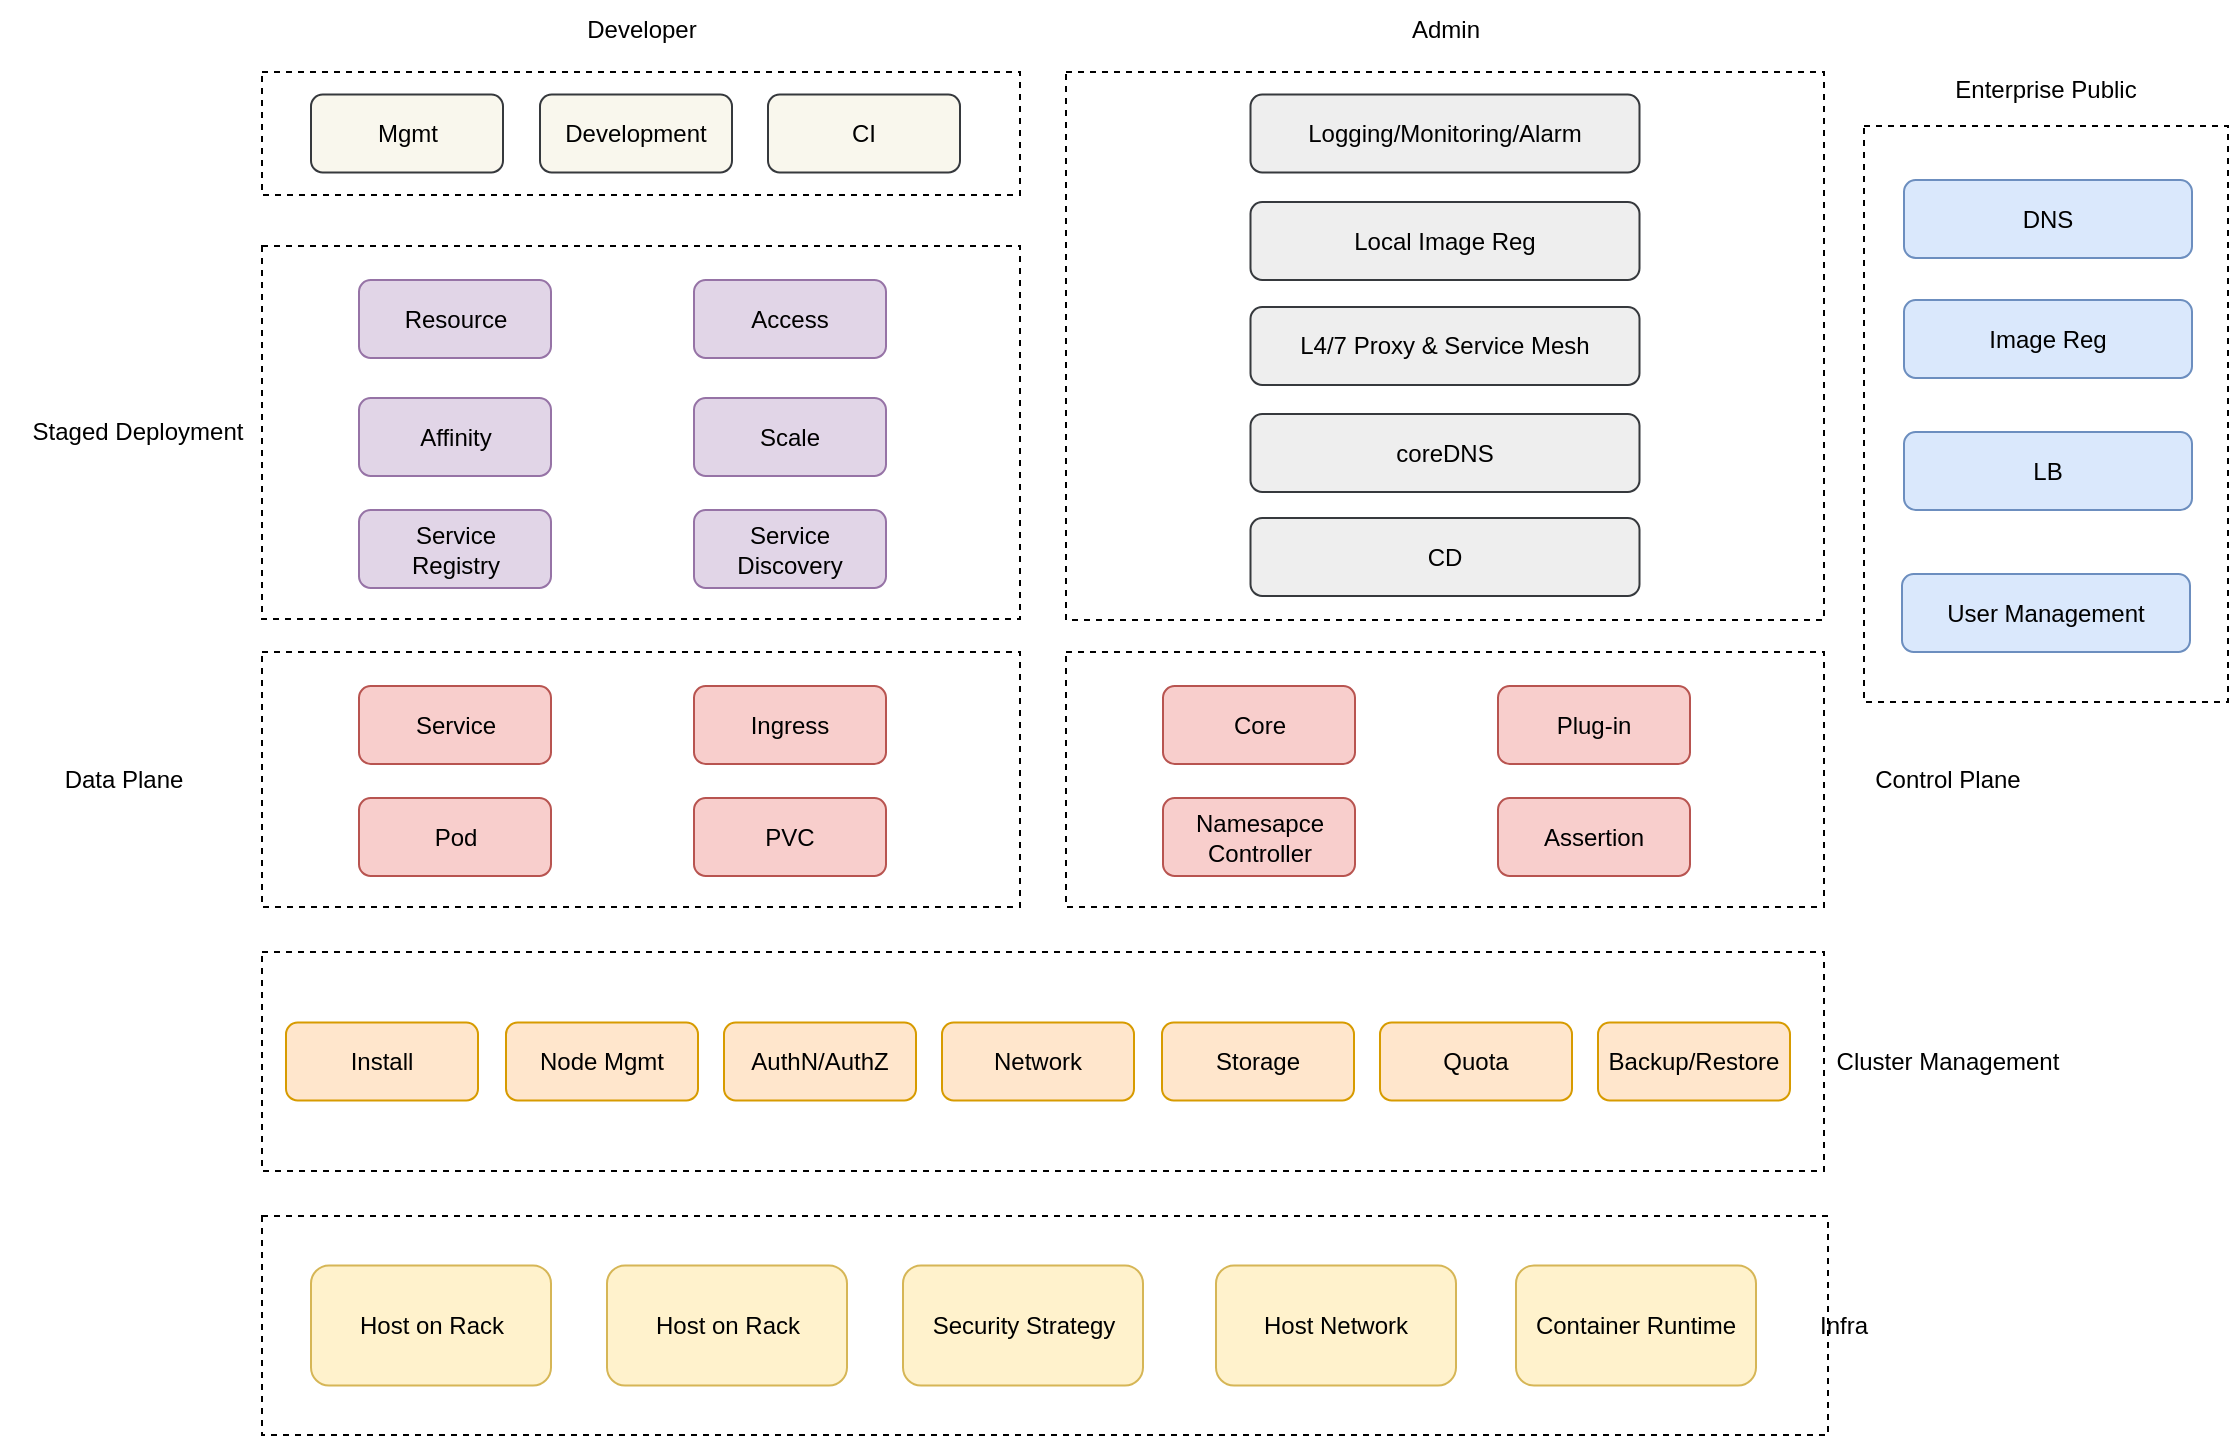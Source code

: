 <mxfile version="21.6.1" type="device">
  <diagram name="Page-1" id="tHZwzgVCG8GDUzsAaxZJ">
    <mxGraphModel dx="1182" dy="690" grid="0" gridSize="10" guides="1" tooltips="1" connect="1" arrows="1" fold="1" page="1" pageScale="1" pageWidth="1169" pageHeight="827" math="0" shadow="0">
      <root>
        <mxCell id="0" />
        <mxCell id="1" parent="0" />
        <mxCell id="zaBdlGVTV5tv4CGl3WiZ-6" value="" style="rounded=0;whiteSpace=wrap;html=1;dashed=1;" vertex="1" parent="1">
          <mxGeometry x="141" y="640" width="783" height="109.5" as="geometry" />
        </mxCell>
        <mxCell id="zaBdlGVTV5tv4CGl3WiZ-1" value="Host on Rack" style="rounded=1;whiteSpace=wrap;html=1;fillColor=#fff2cc;strokeColor=#d6b656;" vertex="1" parent="1">
          <mxGeometry x="165.5" y="664.75" width="120" height="60" as="geometry" />
        </mxCell>
        <mxCell id="zaBdlGVTV5tv4CGl3WiZ-2" value="Host on Rack" style="rounded=1;whiteSpace=wrap;html=1;fillColor=#fff2cc;strokeColor=#d6b656;" vertex="1" parent="1">
          <mxGeometry x="313.5" y="664.75" width="120" height="60" as="geometry" />
        </mxCell>
        <mxCell id="zaBdlGVTV5tv4CGl3WiZ-3" value="Security Strategy" style="rounded=1;whiteSpace=wrap;html=1;fillColor=#fff2cc;strokeColor=#d6b656;" vertex="1" parent="1">
          <mxGeometry x="461.5" y="664.75" width="120" height="60" as="geometry" />
        </mxCell>
        <mxCell id="zaBdlGVTV5tv4CGl3WiZ-4" value="Host Network" style="rounded=1;whiteSpace=wrap;html=1;fillColor=#fff2cc;strokeColor=#d6b656;" vertex="1" parent="1">
          <mxGeometry x="618" y="664.75" width="120" height="60" as="geometry" />
        </mxCell>
        <mxCell id="zaBdlGVTV5tv4CGl3WiZ-5" value="Container Runtime" style="rounded=1;whiteSpace=wrap;html=1;fillColor=#fff2cc;strokeColor=#d6b656;" vertex="1" parent="1">
          <mxGeometry x="768" y="664.75" width="120" height="60" as="geometry" />
        </mxCell>
        <mxCell id="zaBdlGVTV5tv4CGl3WiZ-7" value="Infra" style="text;html=1;strokeColor=none;fillColor=none;align=center;verticalAlign=middle;whiteSpace=wrap;rounded=0;" vertex="1" parent="1">
          <mxGeometry x="902" y="679.75" width="60" height="30" as="geometry" />
        </mxCell>
        <mxCell id="zaBdlGVTV5tv4CGl3WiZ-8" value="" style="rounded=0;whiteSpace=wrap;html=1;dashed=1;" vertex="1" parent="1">
          <mxGeometry x="141" y="508" width="781" height="109.5" as="geometry" />
        </mxCell>
        <mxCell id="zaBdlGVTV5tv4CGl3WiZ-14" value="Cluster Management" style="text;html=1;strokeColor=none;fillColor=none;align=center;verticalAlign=middle;whiteSpace=wrap;rounded=0;" vertex="1" parent="1">
          <mxGeometry x="922" y="547.75" width="124" height="30" as="geometry" />
        </mxCell>
        <mxCell id="zaBdlGVTV5tv4CGl3WiZ-15" value="Install" style="rounded=1;whiteSpace=wrap;html=1;fillColor=#ffe6cc;strokeColor=#d79b00;" vertex="1" parent="1">
          <mxGeometry x="153" y="543.25" width="96" height="39" as="geometry" />
        </mxCell>
        <mxCell id="zaBdlGVTV5tv4CGl3WiZ-16" value="Node Mgmt" style="rounded=1;whiteSpace=wrap;html=1;fillColor=#ffe6cc;strokeColor=#d79b00;" vertex="1" parent="1">
          <mxGeometry x="263" y="543.25" width="96" height="39" as="geometry" />
        </mxCell>
        <mxCell id="zaBdlGVTV5tv4CGl3WiZ-17" value="AuthN/AuthZ" style="rounded=1;whiteSpace=wrap;html=1;fillColor=#ffe6cc;strokeColor=#d79b00;" vertex="1" parent="1">
          <mxGeometry x="372" y="543.25" width="96" height="39" as="geometry" />
        </mxCell>
        <mxCell id="zaBdlGVTV5tv4CGl3WiZ-18" value="Network" style="rounded=1;whiteSpace=wrap;html=1;fillColor=#ffe6cc;strokeColor=#d79b00;" vertex="1" parent="1">
          <mxGeometry x="481" y="543.25" width="96" height="39" as="geometry" />
        </mxCell>
        <mxCell id="zaBdlGVTV5tv4CGl3WiZ-19" value="Storage" style="rounded=1;whiteSpace=wrap;html=1;fillColor=#ffe6cc;strokeColor=#d79b00;" vertex="1" parent="1">
          <mxGeometry x="591" y="543.25" width="96" height="39" as="geometry" />
        </mxCell>
        <mxCell id="zaBdlGVTV5tv4CGl3WiZ-20" value="Quota" style="rounded=1;whiteSpace=wrap;html=1;fillColor=#ffe6cc;strokeColor=#d79b00;" vertex="1" parent="1">
          <mxGeometry x="700" y="543.25" width="96" height="39" as="geometry" />
        </mxCell>
        <mxCell id="zaBdlGVTV5tv4CGl3WiZ-21" value="Backup/Restore" style="rounded=1;whiteSpace=wrap;html=1;fillColor=#ffe6cc;strokeColor=#d79b00;" vertex="1" parent="1">
          <mxGeometry x="809" y="543.25" width="96" height="39" as="geometry" />
        </mxCell>
        <mxCell id="zaBdlGVTV5tv4CGl3WiZ-22" value="" style="rounded=0;whiteSpace=wrap;html=1;dashed=1;" vertex="1" parent="1">
          <mxGeometry x="141" y="358" width="379" height="127.5" as="geometry" />
        </mxCell>
        <mxCell id="zaBdlGVTV5tv4CGl3WiZ-25" value="Service" style="rounded=1;whiteSpace=wrap;html=1;fillColor=#f8cecc;strokeColor=#b85450;" vertex="1" parent="1">
          <mxGeometry x="189.5" y="375" width="96" height="39" as="geometry" />
        </mxCell>
        <mxCell id="zaBdlGVTV5tv4CGl3WiZ-26" value="Pod" style="rounded=1;whiteSpace=wrap;html=1;fillColor=#f8cecc;strokeColor=#b85450;" vertex="1" parent="1">
          <mxGeometry x="189.5" y="431" width="96" height="39" as="geometry" />
        </mxCell>
        <mxCell id="zaBdlGVTV5tv4CGl3WiZ-28" value="Ingress" style="rounded=1;whiteSpace=wrap;html=1;fillColor=#f8cecc;strokeColor=#b85450;" vertex="1" parent="1">
          <mxGeometry x="357" y="375" width="96" height="39" as="geometry" />
        </mxCell>
        <mxCell id="zaBdlGVTV5tv4CGl3WiZ-29" value="PVC" style="rounded=1;whiteSpace=wrap;html=1;fillColor=#f8cecc;strokeColor=#b85450;" vertex="1" parent="1">
          <mxGeometry x="357" y="431" width="96" height="39" as="geometry" />
        </mxCell>
        <mxCell id="zaBdlGVTV5tv4CGl3WiZ-30" value="Data Plane" style="text;html=1;strokeColor=none;fillColor=none;align=center;verticalAlign=middle;whiteSpace=wrap;rounded=0;" vertex="1" parent="1">
          <mxGeometry x="10" y="406.75" width="124" height="30" as="geometry" />
        </mxCell>
        <mxCell id="zaBdlGVTV5tv4CGl3WiZ-31" value="" style="rounded=0;whiteSpace=wrap;html=1;dashed=1;" vertex="1" parent="1">
          <mxGeometry x="543" y="358" width="379" height="127.5" as="geometry" />
        </mxCell>
        <mxCell id="zaBdlGVTV5tv4CGl3WiZ-32" value="Core" style="rounded=1;whiteSpace=wrap;html=1;fillColor=#f8cecc;strokeColor=#b85450;" vertex="1" parent="1">
          <mxGeometry x="591.5" y="375" width="96" height="39" as="geometry" />
        </mxCell>
        <mxCell id="zaBdlGVTV5tv4CGl3WiZ-33" value="Namesapce&lt;br&gt;Controller" style="rounded=1;whiteSpace=wrap;html=1;fillColor=#f8cecc;strokeColor=#b85450;" vertex="1" parent="1">
          <mxGeometry x="591.5" y="431" width="96" height="39" as="geometry" />
        </mxCell>
        <mxCell id="zaBdlGVTV5tv4CGl3WiZ-34" value="Plug-in" style="rounded=1;whiteSpace=wrap;html=1;fillColor=#f8cecc;strokeColor=#b85450;" vertex="1" parent="1">
          <mxGeometry x="759" y="375" width="96" height="39" as="geometry" />
        </mxCell>
        <mxCell id="zaBdlGVTV5tv4CGl3WiZ-35" value="Assertion" style="rounded=1;whiteSpace=wrap;html=1;fillColor=#f8cecc;strokeColor=#b85450;" vertex="1" parent="1">
          <mxGeometry x="759" y="431" width="96" height="39" as="geometry" />
        </mxCell>
        <mxCell id="zaBdlGVTV5tv4CGl3WiZ-36" value="Control Plane" style="text;html=1;strokeColor=none;fillColor=none;align=center;verticalAlign=middle;whiteSpace=wrap;rounded=0;" vertex="1" parent="1">
          <mxGeometry x="922" y="406.75" width="124" height="30" as="geometry" />
        </mxCell>
        <mxCell id="zaBdlGVTV5tv4CGl3WiZ-38" value="" style="rounded=0;whiteSpace=wrap;html=1;dashed=1;" vertex="1" parent="1">
          <mxGeometry x="141" y="155" width="379" height="186.5" as="geometry" />
        </mxCell>
        <mxCell id="zaBdlGVTV5tv4CGl3WiZ-39" value="Affinity" style="rounded=1;whiteSpace=wrap;html=1;fillColor=#e1d5e7;strokeColor=#9673a6;" vertex="1" parent="1">
          <mxGeometry x="189.5" y="231" width="96" height="39" as="geometry" />
        </mxCell>
        <mxCell id="zaBdlGVTV5tv4CGl3WiZ-40" value="Service&lt;br&gt;Registry" style="rounded=1;whiteSpace=wrap;html=1;fillColor=#e1d5e7;strokeColor=#9673a6;" vertex="1" parent="1">
          <mxGeometry x="189.5" y="287" width="96" height="39" as="geometry" />
        </mxCell>
        <mxCell id="zaBdlGVTV5tv4CGl3WiZ-41" value="Scale" style="rounded=1;whiteSpace=wrap;html=1;fillColor=#e1d5e7;strokeColor=#9673a6;" vertex="1" parent="1">
          <mxGeometry x="357" y="231" width="96" height="39" as="geometry" />
        </mxCell>
        <mxCell id="zaBdlGVTV5tv4CGl3WiZ-42" value="Service&lt;br&gt;Discovery" style="rounded=1;whiteSpace=wrap;html=1;fillColor=#e1d5e7;strokeColor=#9673a6;" vertex="1" parent="1">
          <mxGeometry x="357" y="287" width="96" height="39" as="geometry" />
        </mxCell>
        <mxCell id="zaBdlGVTV5tv4CGl3WiZ-43" value="Resource" style="rounded=1;whiteSpace=wrap;html=1;fillColor=#e1d5e7;strokeColor=#9673a6;" vertex="1" parent="1">
          <mxGeometry x="189.5" y="172" width="96" height="39" as="geometry" />
        </mxCell>
        <mxCell id="zaBdlGVTV5tv4CGl3WiZ-44" value="Access" style="rounded=1;whiteSpace=wrap;html=1;fillColor=#e1d5e7;strokeColor=#9673a6;" vertex="1" parent="1">
          <mxGeometry x="357" y="172" width="96" height="39" as="geometry" />
        </mxCell>
        <mxCell id="zaBdlGVTV5tv4CGl3WiZ-45" value="Staged Deployment" style="text;html=1;strokeColor=none;fillColor=none;align=center;verticalAlign=middle;whiteSpace=wrap;rounded=0;" vertex="1" parent="1">
          <mxGeometry x="17" y="233.25" width="124" height="30" as="geometry" />
        </mxCell>
        <mxCell id="zaBdlGVTV5tv4CGl3WiZ-46" value="" style="rounded=0;whiteSpace=wrap;html=1;dashed=1;" vertex="1" parent="1">
          <mxGeometry x="141" y="68" width="379" height="61.5" as="geometry" />
        </mxCell>
        <mxCell id="zaBdlGVTV5tv4CGl3WiZ-47" value="Mgmt" style="rounded=1;whiteSpace=wrap;html=1;fillColor=#f9f7ed;strokeColor=#36393d;" vertex="1" parent="1">
          <mxGeometry x="165.5" y="79.25" width="96" height="39" as="geometry" />
        </mxCell>
        <mxCell id="zaBdlGVTV5tv4CGl3WiZ-48" value="Development" style="rounded=1;whiteSpace=wrap;html=1;fillColor=#f9f7ed;strokeColor=#36393d;" vertex="1" parent="1">
          <mxGeometry x="280" y="79.25" width="96" height="39" as="geometry" />
        </mxCell>
        <mxCell id="zaBdlGVTV5tv4CGl3WiZ-49" value="CI" style="rounded=1;whiteSpace=wrap;html=1;fillColor=#f9f7ed;strokeColor=#36393d;" vertex="1" parent="1">
          <mxGeometry x="394" y="79.25" width="96" height="39" as="geometry" />
        </mxCell>
        <mxCell id="zaBdlGVTV5tv4CGl3WiZ-50" value="Developer" style="text;html=1;strokeColor=none;fillColor=none;align=center;verticalAlign=middle;whiteSpace=wrap;rounded=0;" vertex="1" parent="1">
          <mxGeometry x="268.5" y="32" width="124" height="30" as="geometry" />
        </mxCell>
        <mxCell id="zaBdlGVTV5tv4CGl3WiZ-52" value="" style="rounded=0;whiteSpace=wrap;html=1;dashed=1;" vertex="1" parent="1">
          <mxGeometry x="543" y="68" width="379" height="274" as="geometry" />
        </mxCell>
        <mxCell id="zaBdlGVTV5tv4CGl3WiZ-53" value="Admin" style="text;html=1;strokeColor=none;fillColor=none;align=center;verticalAlign=middle;whiteSpace=wrap;rounded=0;" vertex="1" parent="1">
          <mxGeometry x="670.5" y="32" width="124" height="30" as="geometry" />
        </mxCell>
        <mxCell id="zaBdlGVTV5tv4CGl3WiZ-54" value="Logging/Monitoring/Alarm" style="rounded=1;whiteSpace=wrap;html=1;fillColor=#eeeeee;strokeColor=#36393d;" vertex="1" parent="1">
          <mxGeometry x="635.25" y="79.25" width="194.5" height="39" as="geometry" />
        </mxCell>
        <mxCell id="zaBdlGVTV5tv4CGl3WiZ-55" value="Local Image Reg" style="rounded=1;whiteSpace=wrap;html=1;fillColor=#eeeeee;strokeColor=#36393d;" vertex="1" parent="1">
          <mxGeometry x="635.25" y="133" width="194.5" height="39" as="geometry" />
        </mxCell>
        <mxCell id="zaBdlGVTV5tv4CGl3WiZ-56" value="L4/7 Proxy &amp;amp; Service Mesh" style="rounded=1;whiteSpace=wrap;html=1;fillColor=#eeeeee;strokeColor=#36393d;" vertex="1" parent="1">
          <mxGeometry x="635.25" y="185.5" width="194.5" height="39" as="geometry" />
        </mxCell>
        <mxCell id="zaBdlGVTV5tv4CGl3WiZ-57" value="coreDNS" style="rounded=1;whiteSpace=wrap;html=1;fillColor=#eeeeee;strokeColor=#36393d;" vertex="1" parent="1">
          <mxGeometry x="635.25" y="239" width="194.5" height="39" as="geometry" />
        </mxCell>
        <mxCell id="zaBdlGVTV5tv4CGl3WiZ-58" value="CD" style="rounded=1;whiteSpace=wrap;html=1;fillColor=#eeeeee;strokeColor=#36393d;" vertex="1" parent="1">
          <mxGeometry x="635.25" y="291" width="194.5" height="39" as="geometry" />
        </mxCell>
        <mxCell id="zaBdlGVTV5tv4CGl3WiZ-59" value="" style="rounded=0;whiteSpace=wrap;html=1;dashed=1;" vertex="1" parent="1">
          <mxGeometry x="942" y="95" width="182" height="288" as="geometry" />
        </mxCell>
        <mxCell id="zaBdlGVTV5tv4CGl3WiZ-60" value="DNS" style="rounded=1;whiteSpace=wrap;html=1;fillColor=#dae8fc;strokeColor=#6c8ebf;" vertex="1" parent="1">
          <mxGeometry x="962" y="122" width="144" height="39" as="geometry" />
        </mxCell>
        <mxCell id="zaBdlGVTV5tv4CGl3WiZ-61" value="Image Reg" style="rounded=1;whiteSpace=wrap;html=1;fillColor=#dae8fc;strokeColor=#6c8ebf;" vertex="1" parent="1">
          <mxGeometry x="962" y="182" width="144" height="39" as="geometry" />
        </mxCell>
        <mxCell id="zaBdlGVTV5tv4CGl3WiZ-62" value="LB" style="rounded=1;whiteSpace=wrap;html=1;fillColor=#dae8fc;strokeColor=#6c8ebf;" vertex="1" parent="1">
          <mxGeometry x="962" y="248" width="144" height="39" as="geometry" />
        </mxCell>
        <mxCell id="zaBdlGVTV5tv4CGl3WiZ-63" value="User Management" style="rounded=1;whiteSpace=wrap;html=1;fillColor=#dae8fc;strokeColor=#6c8ebf;" vertex="1" parent="1">
          <mxGeometry x="961" y="319" width="144" height="39" as="geometry" />
        </mxCell>
        <mxCell id="zaBdlGVTV5tv4CGl3WiZ-64" value="Enterprise Public" style="text;html=1;strokeColor=none;fillColor=none;align=center;verticalAlign=middle;whiteSpace=wrap;rounded=0;" vertex="1" parent="1">
          <mxGeometry x="971" y="62" width="124" height="30" as="geometry" />
        </mxCell>
      </root>
    </mxGraphModel>
  </diagram>
</mxfile>
